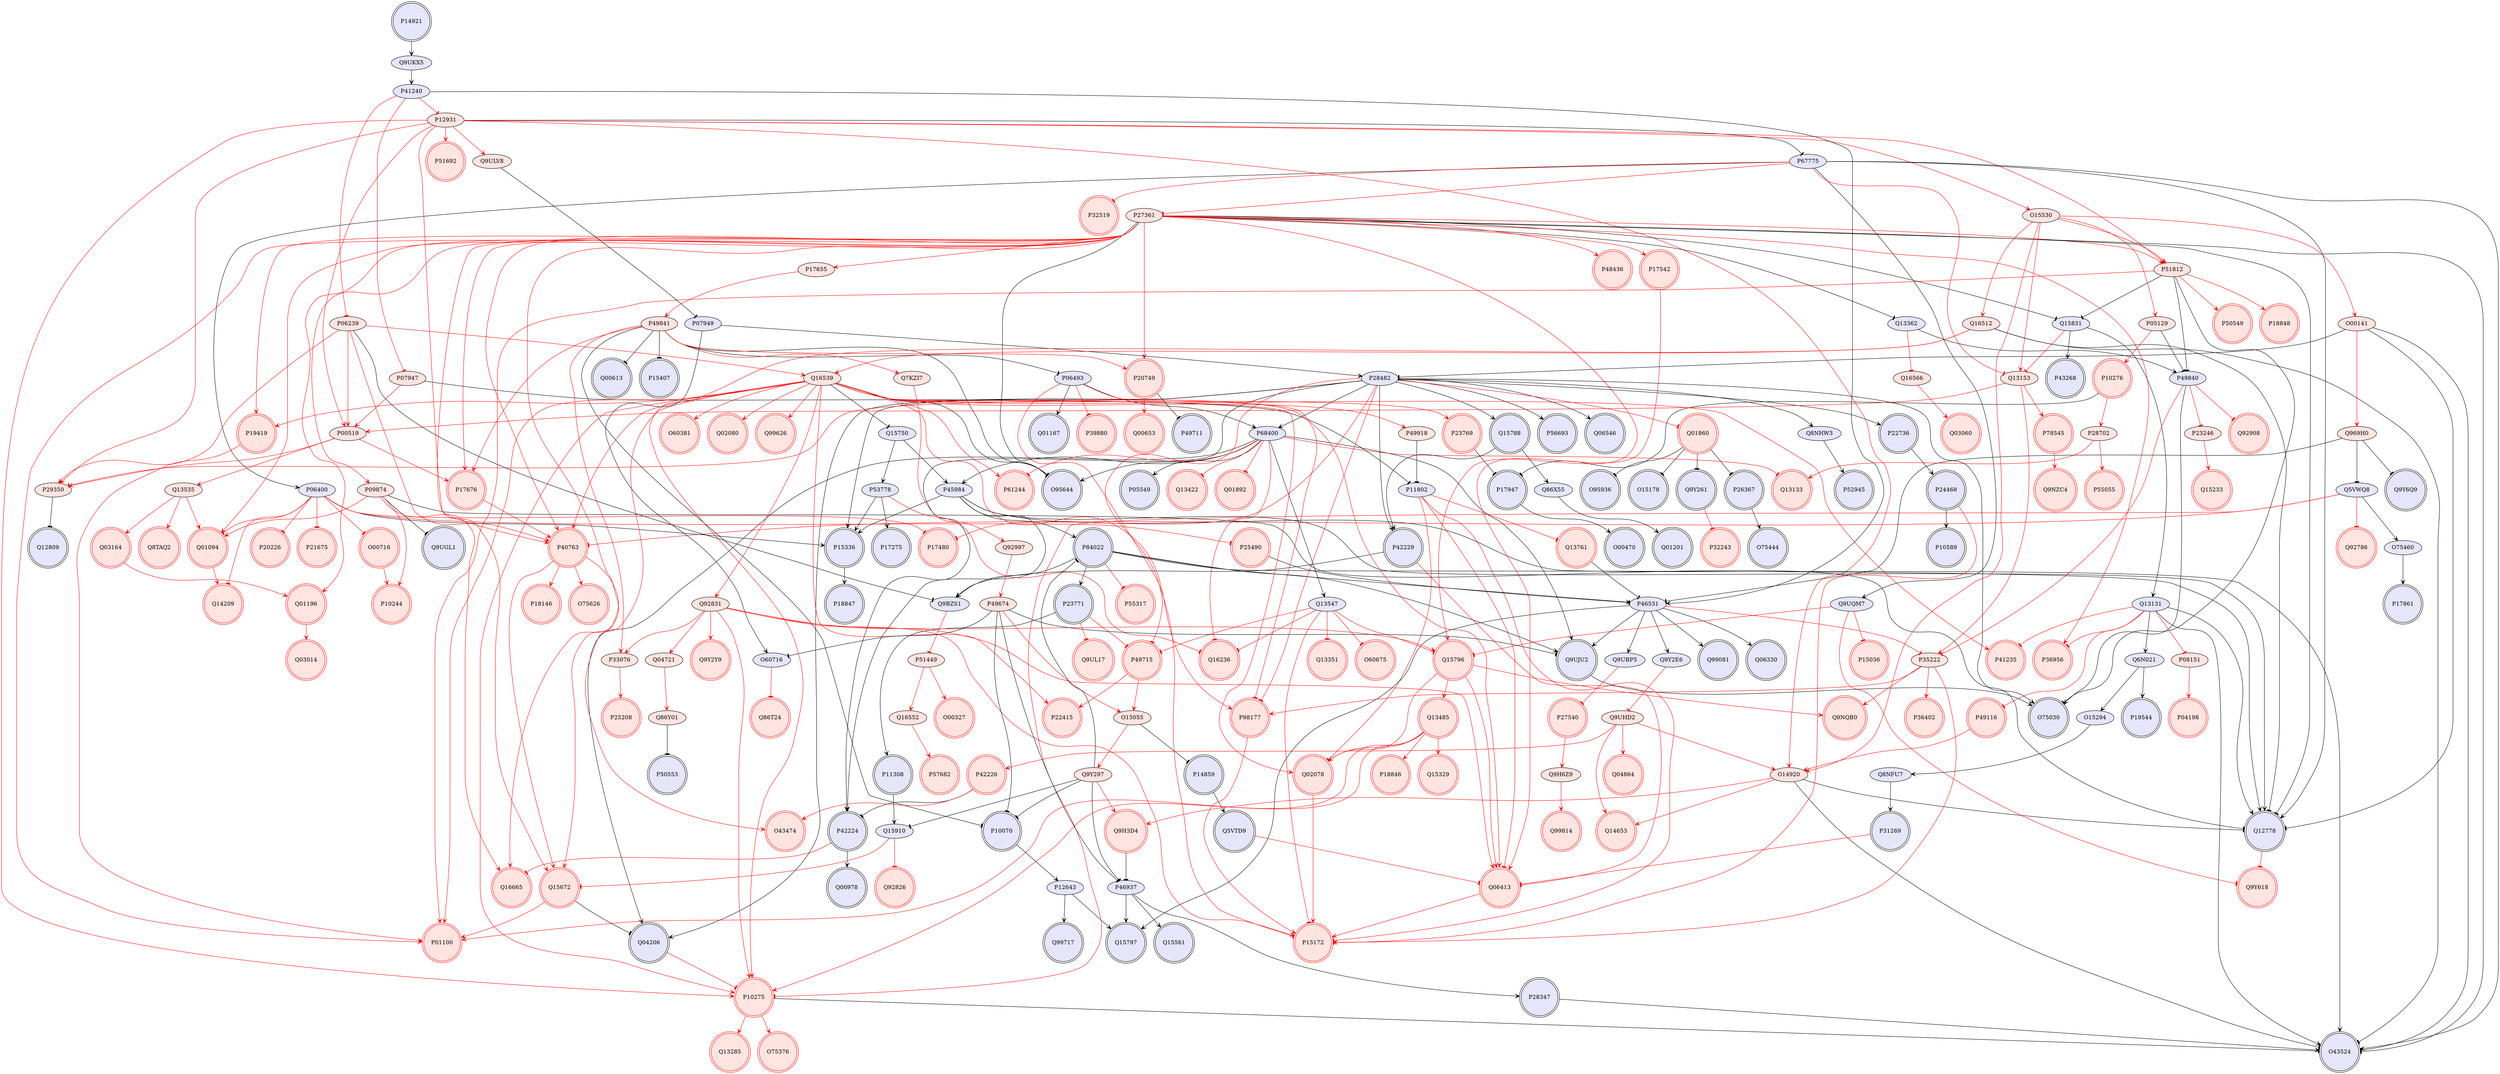 digraph {

P12931->P67775 [penwidth=1, color=black, arrowhead="tee"]
P07947->P11802 [penwidth=1, color=black, arrowhead="tee"]
P15336->P18847 [penwidth=1, color=black, arrowhead="vee"]
O75460->P17861 [penwidth=1, color=black, arrowhead="vee"]
P51812->Q15831 [penwidth=1, color=black, arrowhead="tee"]
P51812->P49840 [penwidth=1, color=black, arrowhead="tee"]
P51812->O75030 [penwidth=1, color=black, arrowhead="tee"]
P12643->Q99717 [penwidth=1, color=black, arrowhead="vee"]
O15055->P14859 [penwidth=1, color=black, arrowhead="tee"]
P27361->Q15831 [penwidth=1, color=black, arrowhead="tee"]
P27361->Q12778 [penwidth=1, color=black, arrowhead="tee"]
P27361->Q13362 [penwidth=1, color=black, arrowhead="tee"]
P27361->O43524 [penwidth=1, color=black, arrowhead="tee"]
P27361->O95644 [penwidth=1, color=black, arrowhead="tee"]
P46937->Q15797 [penwidth=1, color=black, arrowhead="vee"]
P46531->Q15797 [penwidth=1, color=black, arrowhead="vee"]
P12643->Q15797 [penwidth=1, color=black, arrowhead="vee"]
Q9H3D4->P46937 [penwidth=1, color=black, arrowhead="tee"]
P46937->Q15561 [penwidth=1, color=black, arrowhead="vee"]
P46937->P28347 [penwidth=1, color=black, arrowhead="vee"]
O14920->Q12778 [penwidth=1, color=black, arrowhead="tee"]
O14920->O43524 [penwidth=1, color=black, arrowhead="tee"]
Q5VWQ8->O75460 [penwidth=1, color=black, arrowhead="vee"]
P25490->P46531 [penwidth=1, color=black, arrowhead="tee"]
Q969H0->Q9Y6Q9 [penwidth=1, color=black, arrowhead="tee"]
P49841->P10070 [penwidth=1, color=black, arrowhead="tee"]
P06493->P68400 [penwidth=1, color=black, arrowhead="vee"]
P49841->P06493 [penwidth=1, color=black, arrowhead="tee"]
P06493->Q01167 [penwidth=1, color=black, arrowhead="vee"]
Q15831->Q13131 [penwidth=1, color=black, arrowhead="vee"]
Q15831->P43268 [penwidth=1, color=black, arrowhead="vee"]
Q15788->Q86X55 [penwidth=1, color=black, arrowhead="vee"]
Q86X55->Q01201 [penwidth=1, color=black, arrowhead="vee"]
P29350->Q12809 [penwidth=1, color=black, arrowhead="tee"]
Q9ULV8->P07949 [penwidth=1, color=black, arrowhead="tee"]
P67775->Q12778 [penwidth=1, color=black, arrowhead="vee"]
P67775->Q9UQM7 [penwidth=1, color=black, arrowhead="vee"]
P67775->P06400 [penwidth=1, color=black, arrowhead="vee"]
P67775->O43524 [penwidth=1, color=black, arrowhead="vee"]
O00141->Q12778 [penwidth=1, color=black, arrowhead="tee"]
P45984->Q12778 [penwidth=1, color=black, arrowhead="vee"]
P84022->Q12778 [penwidth=1, color=black, arrowhead="vee"]
P09874->Q12778 [penwidth=1, color=black, arrowhead="tee"]
Q13131->Q12778 [penwidth=1, color=black, arrowhead="vee"]
Q16512->Q12778 [penwidth=1, color=black, arrowhead="tee"]
P05129->P49840 [penwidth=1, color=black, arrowhead="tee"]
P49840->O75030 [penwidth=1, color=black, arrowhead="vee"]
Q13362->P49840 [penwidth=1, color=black, arrowhead="vee"]
P42226->P42224 [penwidth=1, color=black, arrowhead="tee"]
P45984->P42224 [penwidth=1, color=black, arrowhead="vee"]
P28482->P42224 [penwidth=1, color=black, arrowhead="vee"]
P42224->Q00978 [penwidth=1, color=black, arrowhead="vee"]
P49841->Q00613 [penwidth=1, color=black, arrowhead="tee"]
Q15788->P42229 [penwidth=1, color=black, arrowhead="vee"]
P28482->Q15788 [penwidth=1, color=black, arrowhead="vee"]
P68400->Q9UJU2 [penwidth=1, color=black, arrowhead="vee"]
P46531->Q9UJU2 [penwidth=1, color=black, arrowhead="vee"]
Q9UJU2->O75030 [penwidth=1, color=black, arrowhead="vee"]
P84022->Q9UJU2 [penwidth=1, color=black, arrowhead="vee"]
P10276->P17947 [penwidth=1, color=black, arrowhead="tee"]
P10275->O43524 [penwidth=1, color=black, arrowhead="tee"]
P46531->Q06330 [penwidth=1, color=black, arrowhead="vee"]
O00141->O43524 [penwidth=1, color=black, arrowhead="tee"]
O00141->P28482 [penwidth=1, color=black, arrowhead="tee"]
P26367->O75444 [penwidth=1, color=black, arrowhead="vee"]
P84022->P23771 [penwidth=1, color=black, arrowhead="vee"]
P68400->Q13547 [penwidth=1, color=black, arrowhead="vee"]
P68400->P45984 [penwidth=1, color=black, arrowhead="vee"]
P45984->P15336 [penwidth=1, color=black, arrowhead="vee"]
P45984->P84022 [penwidth=1, color=black, arrowhead="vee"]
P45984->O43524 [penwidth=1, color=black, arrowhead="vee"]
Q15750->P45984 [penwidth=1, color=black, arrowhead="vee"]
P68400->Q04206 [penwidth=1, color=black, arrowhead="vee"]
P28482->P68400 [penwidth=1, color=black, arrowhead="vee"]
P68400->O95644 [penwidth=1, color=black, arrowhead="vee"]
P68400->P05549 [penwidth=1, color=black, arrowhead="vee"]
P06400->P15336 [penwidth=1, color=black, arrowhead="vee"]
P28482->P15336 [penwidth=1, color=black, arrowhead="vee"]
P53778->P15336 [penwidth=1, color=black, arrowhead="vee"]
P49841->P15407 [penwidth=1, color=black, arrowhead="tee"]
Q13761->P46531 [penwidth=1, color=black, arrowhead="tee"]
Q969H0->P46531 [penwidth=1, color=black, arrowhead="tee"]
P84022->P46531 [penwidth=1, color=black, arrowhead="vee"]
P41240->P46531 [penwidth=1, color=black, arrowhead="vee"]
P46531->Q9Y2E6 [penwidth=1, color=black, arrowhead="vee"]
P28482->Q06546 [penwidth=1, color=black, arrowhead="vee"]
P28482->O75030 [penwidth=1, color=black, arrowhead="vee"]
Q969H0->Q5VWQ8 [penwidth=1, color=black, arrowhead="tee"]
P28482->P42229 [penwidth=1, color=black, arrowhead="vee"]
P42229->Q9BZS1 [penwidth=1, color=black, arrowhead="vee"]
Q15672->Q04206 [penwidth=1, color=black, arrowhead="tee"]
P28482->Q04206 [penwidth=1, color=black, arrowhead="vee"]
P28482->P22736 [penwidth=1, color=black, arrowhead="vee"]
P22736->P24468 [penwidth=1, color=black, arrowhead="vee"]
P84022->Q9BZS1 [penwidth=1, color=black, arrowhead="vee"]
Q8NFU7->P31269 [penwidth=1, color=black, arrowhead="vee"]
P09874->Q9UGL1 [penwidth=1, color=black, arrowhead="tee"]
Q13131->O43524 [penwidth=1, color=black, arrowhead="vee"]
Q16512->O43524 [penwidth=1, color=black, arrowhead="tee"]
P23769->P17947 [penwidth=1, color=black, arrowhead="tee"]
P07949->O60716 [penwidth=1, color=black, arrowhead="vee"]
P07949->P28482 [penwidth=1, color=black, arrowhead="vee"]
Q16539->Q15750 [penwidth=1, color=black, arrowhead="tee"]
Q16539->O95644 [penwidth=1, color=black, arrowhead="tee"]
P49841->O95644 [penwidth=1, color=black, arrowhead="tee"]
P28482->Q8NHW3 [penwidth=1, color=black, arrowhead="vee"]
P28482->P56693 [penwidth=1, color=black, arrowhead="vee"]
Q15750->P53778 [penwidth=1, color=black, arrowhead="vee"]
P14921->Q9UKX5 [penwidth=1, color=black, arrowhead="vee"]
Q86Y01->P50553 [penwidth=1, color=black, arrowhead="tee"]
Q13131->Q6N021 [penwidth=1, color=black, arrowhead="vee"]
Q9UKX5->P41240 [penwidth=1, color=black, arrowhead="vee"]
P24468->P10589 [penwidth=1, color=black, arrowhead="vee"]
O15294->Q8NFU7 [penwidth=1, color=black, arrowhead="vee"]
Q6N021->P19544 [penwidth=1, color=black, arrowhead="vee"]
Q6N021->O15294 [penwidth=1, color=black, arrowhead="vee"]
P23771->P11308 [penwidth=1, color=black, arrowhead="vee"]
Q01860->Q9Y261 [penwidth=1, color=black, arrowhead="tee"]
P14859->Q5VTD9 [penwidth=1, color=black, arrowhead="vee"]
P28347->O43524 [penwidth=1, color=black, arrowhead="vee"]
P20749->P49711 [penwidth=1, color=black, arrowhead="tee"]
Q01860->O95936 [penwidth=1, color=black, arrowhead="tee"]
Q01860->P26367 [penwidth=1, color=black, arrowhead="tee"]
Q01860->O15178 [penwidth=1, color=black, arrowhead="tee"]
P11308->Q15910 [penwidth=1, color=black, arrowhead="vee"]
P46531->Q99081 [penwidth=1, color=black, arrowhead="vee"]
P53778->P17275 [penwidth=1, color=black, arrowhead="vee"]
P17947->O00470 [penwidth=1, color=black, arrowhead="vee"]
Q8NHW3->P52945 [penwidth=1, color=black, arrowhead="vee"]
P46531->Q9UBP5 [penwidth=1, color=black, arrowhead="vee"]
P10070->P12643 [penwidth=1, color=black, arrowhead="vee"]
P12931->P51812 [penwidth=1, color=red, arrowhead="vee"]
P12931->P51692 [penwidth=1, color=red, arrowhead="vee"]
P12931->P40763 [penwidth=1, color=red, arrowhead="vee"]
P12931->O14920 [penwidth=1, color=red, arrowhead="vee"]
P12931->P29350 [penwidth=1, color=red, arrowhead="vee"]
P12931->Q9ULV8 [penwidth=1, color=red, arrowhead="vee"]
P12931->P10275 [penwidth=1, color=red, arrowhead="vee"]
P12931->O15530 [penwidth=1, color=red, arrowhead="vee"]
P12931->P00519 [penwidth=1, color=red, arrowhead="vee"]
P41240->P12931 [penwidth=1, color=red, arrowhead="tee"]
P07947->P00519 [penwidth=1, color=red, arrowhead="vee"]
P41240->P07947 [penwidth=1, color=red, arrowhead="tee"]
P27361->P51812 [penwidth=1, color=red, arrowhead="vee"]
P51812->P18848 [penwidth=1, color=red, arrowhead="vee"]
O15530->P51812 [penwidth=1, color=red, arrowhead="vee"]
P51812->P01100 [penwidth=1, color=red, arrowhead="vee"]
P51812->P50549 [penwidth=1, color=red, arrowhead="vee"]
P51449->O00327 [penwidth=1, color=red, arrowhead="vee"]
P27361->Q15796 [penwidth=1, color=red, arrowhead="vee"]
P27361->P40763 [penwidth=1, color=red, arrowhead="vee"]
P27361->P36956 [penwidth=1, color=red, arrowhead="vee"]
P67775->P27361 [penwidth=1, color=red, arrowhead="tee"]
P27361->P17655 [penwidth=1, color=red, arrowhead="vee"]
P27361->P20749 [penwidth=1, color=red, arrowhead="vee"]
P27361->Q01094 [penwidth=1, color=red, arrowhead="vee"]
P27361->Q16665 [penwidth=1, color=red, arrowhead="vee"]
P27361->P17676 [penwidth=1, color=red, arrowhead="vee"]
P27361->Q15672 [penwidth=1, color=red, arrowhead="vee"]
P27361->P09874 [penwidth=1, color=red, arrowhead="vee"]
P27361->Q01196 [penwidth=1, color=red, arrowhead="vee"]
P27361->P01100 [penwidth=1, color=red, arrowhead="vee"]
P27361->P17542 [penwidth=1, color=red, arrowhead="vee"]
P27361->P19419 [penwidth=1, color=red, arrowhead="vee"]
Q13131->P08151 [penwidth=1, color=red, arrowhead="tee"]
Q15796->Q13485 [penwidth=1, color=red, arrowhead="vee"]
Q92831->Q15796 [penwidth=1, color=red, arrowhead="vee"]
Q15796->Q9NQB0 [penwidth=1, color=red, arrowhead="vee"]
Q13547->Q15796 [penwidth=1, color=red, arrowhead="tee"]
Q9UQM7->Q15796 [penwidth=1, color=red, arrowhead="tee"]
Q15796->Q02078 [penwidth=1, color=red, arrowhead="vee"]
Q15796->Q06413 [penwidth=1, color=red, arrowhead="vee"]
P35222->Q9NQB0 [penwidth=1, color=red, arrowhead="vee"]
P49840->P35222 [penwidth=1, color=red, arrowhead="tee"]
P35222->P15172 [penwidth=1, color=red, arrowhead="vee"]
P46531->P35222 [penwidth=1, color=red, arrowhead="tee"]
Q13153->P35222 [penwidth=1, color=red, arrowhead="vee"]
P35222->P36402 [penwidth=1, color=red, arrowhead="vee"]
P35222->P98177 [penwidth=1, color=red, arrowhead="vee"]
P20749->Q00653 [penwidth=1, color=red, arrowhead="vee"]
P40763->O43474 [penwidth=1, color=red, arrowhead="vee"]
P40763->P18146 [penwidth=1, color=red, arrowhead="vee"]
P40763->O75626 [penwidth=1, color=red, arrowhead="vee"]
P17676->P40763 [penwidth=1, color=red, arrowhead="vee"]
P40763->Q15672 [penwidth=1, color=red, arrowhead="vee"]
Q16539->P40763 [penwidth=1, color=red, arrowhead="vee"]
Q5VWQ8->P40763 [penwidth=1, color=red, arrowhead="tee"]
Q13485->P10275 [penwidth=1, color=red, arrowhead="vee"]
Q13485->P18846 [penwidth=1, color=red, arrowhead="vee"]
Q13485->Q02078 [penwidth=1, color=red, arrowhead="vee"]
Q13485->P01100 [penwidth=1, color=red, arrowhead="vee"]
Q13485->Q15329 [penwidth=1, color=red, arrowhead="vee"]
P27540->Q9H6Z9 [penwidth=1, color=red, arrowhead="vee"]
Q9UBP5->P27540 [penwidth=1, color=red, arrowhead="tee"]
O00716->P10244 [penwidth=1, color=red, arrowhead="vee"]
P09874->P10244 [penwidth=1, color=red, arrowhead="vee"]
P49116->O14920 [penwidth=1, color=red, arrowhead="vee"]
Q13131->P49116 [penwidth=1, color=red, arrowhead="tee"]
P23771->P49715 [penwidth=1, color=red, arrowhead="tee"]
P49715->P22415 [penwidth=1, color=red, arrowhead="vee"]
P28482->P49715 [penwidth=1, color=red, arrowhead="tee"]
Q9Y261->P32243 [penwidth=1, color=red, arrowhead="tee"]
O14920->Q14653 [penwidth=1, color=red, arrowhead="vee"]
O14920->Q9H3D4 [penwidth=1, color=red, arrowhead="vee"]
O15530->O14920 [penwidth=1, color=red, arrowhead="vee"]
Q9UHD2->O14920 [penwidth=1, color=red, arrowhead="vee"]
Q92831->P10275 [penwidth=1, color=red, arrowhead="vee"]
Q92831->P15172 [penwidth=1, color=red, arrowhead="vee"]
Q16539->Q92831 [penwidth=1, color=red, arrowhead="vee"]
Q92831->Q04721 [penwidth=1, color=red, arrowhead="vee"]
Q92831->Q06413 [penwidth=1, color=red, arrowhead="vee"]
Q92831->P33076 [penwidth=1, color=red, arrowhead="vee"]
Q92831->Q9Y2Y9 [penwidth=1, color=red, arrowhead="vee"]
P06400->P25490 [penwidth=1, color=red, arrowhead="tee"]
Q13131->P36956 [penwidth=1, color=red, arrowhead="tee"]
P23246->Q15233 [penwidth=1, color=red, arrowhead="vee"]
P06400->O00716 [penwidth=1, color=red, arrowhead="tee"]
Q12778->Q9Y618 [penwidth=1, color=red, arrowhead="tee"]
Q9UQM7->Q9Y618 [penwidth=1, color=red, arrowhead="tee"]
P06493->P15172 [penwidth=1, color=red, arrowhead="tee"]
P06493->P98177 [penwidth=1, color=red, arrowhead="tee"]
P06493->P39880 [penwidth=1, color=red, arrowhead="tee"]
P10275->O75376 [penwidth=1, color=red, arrowhead="vee"]
Q01094->Q14209 [penwidth=1, color=red, arrowhead="vee"]
P06400->Q14209 [penwidth=1, color=red, arrowhead="tee"]
Q15831->Q13153 [penwidth=1, color=red, arrowhead="tee"]
P00519->P29350 [penwidth=1, color=red, arrowhead="vee"]
P28482->P29350 [penwidth=1, color=red, arrowhead="tee"]
P67775->Q13153 [penwidth=1, color=red, arrowhead="tee"]
P67775->P32519 [penwidth=1, color=red, arrowhead="tee"]
P06400->P20226 [penwidth=1, color=red, arrowhead="tee"]
P49840->P23246 [penwidth=1, color=red, arrowhead="tee"]
P49840->Q92908 [penwidth=1, color=red, arrowhead="tee"]
Q9UHD2->Q14653 [penwidth=1, color=red, arrowhead="vee"]
P42224->Q16665 [penwidth=1, color=red, arrowhead="tee"]
P05129->P10276 [penwidth=1, color=red, arrowhead="vee"]
P10276->P28702 [penwidth=1, color=red, arrowhead="vee"]
Q04206->P10275 [penwidth=1, color=red, arrowhead="tee"]
Q16539->P10275 [penwidth=1, color=red, arrowhead="vee"]
P10275->Q13285 [penwidth=1, color=red, arrowhead="vee"]
Q16512->P10275 [penwidth=1, color=red, arrowhead="vee"]
Q5VWQ8->P10275 [penwidth=1, color=red, arrowhead="tee"]
O15530->P05129 [penwidth=1, color=red, arrowhead="vee"]
Q13547->P15172 [penwidth=1, color=red, arrowhead="tee"]
Q02078->P15172 [penwidth=1, color=red, arrowhead="vee"]
P11802->P15172 [penwidth=1, color=red, arrowhead="tee"]
P24468->P15172 [penwidth=1, color=red, arrowhead="tee"]
Q06413->P15172 [penwidth=1, color=red, arrowhead="vee"]
O15530->O00141 [penwidth=1, color=red, arrowhead="vee"]
O00141->Q969H0 [penwidth=1, color=red, arrowhead="vee"]
Q13535->Q8TAQ2 [penwidth=1, color=red, arrowhead="vee"]
Q13535->Q01094 [penwidth=1, color=red, arrowhead="vee"]
P00519->Q13535 [penwidth=1, color=red, arrowhead="vee"]
Q13535->Q03164 [penwidth=1, color=red, arrowhead="vee"]
P17655->P49841 [penwidth=1, color=red, arrowhead="vee"]
P23771->Q9UL17 [penwidth=1, color=red, arrowhead="tee"]
P68400->P61244 [penwidth=1, color=red, arrowhead="tee"]
Q16539->P61244 [penwidth=1, color=red, arrowhead="vee"]
Q13547->O60675 [penwidth=1, color=red, arrowhead="tee"]
Q13547->Q16236 [penwidth=1, color=red, arrowhead="tee"]
Q13547->Q13351 [penwidth=1, color=red, arrowhead="tee"]
O15530->Q13153 [penwidth=1, color=red, arrowhead="vee"]
O15530->Q16512 [penwidth=1, color=red, arrowhead="vee"]
Q9UQM7->P15036 [penwidth=1, color=red, arrowhead="tee"]
Q9UHD2->P42226 [penwidth=1, color=red, arrowhead="vee"]
P33076->P25208 [penwidth=1, color=red, arrowhead="vee"]
Q9H6Z9->Q99814 [penwidth=1, color=red, arrowhead="vee"]
Q16539->P22415 [penwidth=1, color=red, arrowhead="vee"]
P68400->Q16236 [penwidth=1, color=red, arrowhead="tee"]
P68400->Q13133 [penwidth=1, color=red, arrowhead="tee"]
P68400->Q13422 [penwidth=1, color=red, arrowhead="tee"]
P68400->Q01892 [penwidth=1, color=red, arrowhead="tee"]
P49841->P20749 [penwidth=1, color=red, arrowhead="vee"]
P06400->Q01094 [penwidth=1, color=red, arrowhead="tee"]
P09874->Q01094 [penwidth=1, color=red, arrowhead="vee"]
P11802->Q13761 [penwidth=1, color=red, arrowhead="tee"]
P06400->P21675 [penwidth=1, color=red, arrowhead="tee"]
P06400->P17480 [penwidth=1, color=red, arrowhead="tee"]
Q13153->P00519 [penwidth=1, color=red, arrowhead="vee"]
Q13153->P78545 [penwidth=1, color=red, arrowhead="vee"]
Q16539->Q02078 [penwidth=1, color=red, arrowhead="vee"]
P11802->Q02078 [penwidth=1, color=red, arrowhead="tee"]
P09874->Q16665 [penwidth=1, color=red, arrowhead="vee"]
P00519->P17676 [penwidth=1, color=red, arrowhead="vee"]
P49841->P17676 [penwidth=1, color=red, arrowhead="vee"]
P53778->Q16236 [penwidth=1, color=red, arrowhead="tee"]
Q9UHD2->Q04864 [penwidth=1, color=red, arrowhead="vee"]
Q13362->Q16566 [penwidth=1, color=red, arrowhead="tee"]
P84022->P55317 [penwidth=1, color=red, arrowhead="tee"]
Q16539->Q15672 [penwidth=1, color=red, arrowhead="vee"]
Q16539->O60381 [penwidth=1, color=red, arrowhead="vee"]
Q03164->Q01196 [penwidth=1, color=red, arrowhead="vee"]
Q9BZS1->P51449 [penwidth=1, color=red, arrowhead="tee"]
Q01196->Q03014 [penwidth=1, color=red, arrowhead="vee"]
Q16539->P01100 [penwidth=1, color=red, arrowhead="vee"]
Q16539->P98177 [penwidth=1, color=red, arrowhead="vee"]
Q16512->Q16539 [penwidth=1, color=red, arrowhead="vee"]
Q16539->P41235 [penwidth=1, color=red, arrowhead="vee"]
Q16539->P19419 [penwidth=1, color=red, arrowhead="vee"]
Q16539->P23769 [penwidth=1, color=red, arrowhead="vee"]
Q16539->Q02080 [penwidth=1, color=red, arrowhead="vee"]
Q16539->Q99626 [penwidth=1, color=red, arrowhead="vee"]
Q16539->Q06413 [penwidth=1, color=red, arrowhead="vee"]
P19419->P01100 [penwidth=1, color=red, arrowhead="vee"]
Q9Y2E6->Q9UHD2 [penwidth=1, color=red, arrowhead="tee"]
O60716->Q86T24 [penwidth=1, color=red, arrowhead="tee"]
P49841->P33076 [penwidth=1, color=red, arrowhead="vee"]
P28482->P98177 [penwidth=1, color=red, arrowhead="tee"]
P28482->Q01860 [penwidth=1, color=red, arrowhead="tee"]
P28482->P17480 [penwidth=1, color=red, arrowhead="tee"]
P11802->Q06413 [penwidth=1, color=red, arrowhead="tee"]
P28702->Q13133 [penwidth=1, color=red, arrowhead="vee"]
Q04721->Q86Y01 [penwidth=1, color=red, arrowhead="vee"]
P28702->P55055 [penwidth=1, color=red, arrowhead="vee"]
Q13131->P41235 [penwidth=1, color=red, arrowhead="tee"]
P78545->Q9NZC4 [penwidth=1, color=red, arrowhead="vee"]
Q16566->Q03060 [penwidth=1, color=red, arrowhead="vee"]
P98177->P15172 [penwidth=1, color=red, arrowhead="vee"]
Q13547->P49715 [penwidth=1, color=red, arrowhead="tee"]
P49715->O15055 [penwidth=1, color=red, arrowhead="vee"]
Q15672->P01100 [penwidth=1, color=red, arrowhead="vee"]
P08151->P04198 [penwidth=1, color=red, arrowhead="vee"]
P17542->Q06413 [penwidth=1, color=red, arrowhead="vee"]
P42229->Q06413 [penwidth=1, color=red, arrowhead="tee"]
Q5VTD9->Q06413 [penwidth=1, color=red, arrowhead="tee"]
P31269->Q06413 [penwidth=1, color=red, arrowhead="tee"]
Q15910->Q92826 [penwidth=1, color=red, arrowhead="tee"]
Q15910->Q15672 [penwidth=1, color=red, arrowhead="tee"]
P27361->P48436 [penwidth=1, color=red, arrowhead="vee"]
Q16552->P57682 [penwidth=1, color=red, arrowhead="vee"]
Q5VWQ8->Q92786 [penwidth=1, color=red, arrowhead="tee"]
P42226->O43474 [penwidth=1, color=red, arrowhead="vee"]
P51449->Q16552 [penwidth=1, color=red, arrowhead="vee"]
P06239->Q9BZS1 [penwidth=1, color=black, arrowhead="tee"]
P49674->P46937 [penwidth=1, color=black, arrowhead="tee"]
Q9Y297->P46937 [penwidth=1, color=black, arrowhead="tee"]
P49674->P10070 [penwidth=1, color=black, arrowhead="tee"]
Q9Y297->P10070 [penwidth=1, color=black, arrowhead="tee"]
P49674->Q9UJU2 [penwidth=1, color=black, arrowhead="tee"]
P49674->O60716 [penwidth=1, color=black, arrowhead="tee"]
Q9Y297->Q15910 [penwidth=1, color=black, arrowhead="tee"]
Q9Y297->P84022 [penwidth=1, color=black, arrowhead="tee"]
P49918->P11802 [penwidth=1, color=black, arrowhead="tee"]
P06239->P40763 [penwidth=1, color=red, arrowhead="vee"]
P06239->P29350 [penwidth=1, color=red, arrowhead="vee"]
P06239->P00519 [penwidth=1, color=red, arrowhead="vee"]
P06239->Q16539 [penwidth=1, color=red, arrowhead="vee"]
P41240->P06239 [penwidth=1, color=red, arrowhead="tee"]
Q92997->P49674 [penwidth=1, color=red, arrowhead="vee"]
P49674->O15055 [penwidth=1, color=red, arrowhead="vee"]
Q7KZI7->Q92997 [penwidth=1, color=red, arrowhead="vee"]
Q9Y297->Q9H3D4 [penwidth=1, color=red, arrowhead="vee"]
O15055->Q9Y297 [penwidth=1, color=red, arrowhead="vee"]
P49841->Q7KZI7 [penwidth=1, color=red, arrowhead="vee"]
Q16539->P49918 [penwidth=1, color=red, arrowhead="vee"]
P14921 [style=filled, color=black, fillcolor=lavender, shape=invhouse];
P10275 [style=filled, color=red, fillcolor=mistyrose, shape=doublecircle];
P27540 [style=filled, color=red, fillcolor=mistyrose, shape=doublecircle];
O00327 [style=filled, color=red, fillcolor=mistyrose, shape=doublecircle];
P50553 [style=filled, color=black, fillcolor=lavender, shape=doublecircle];
P18846 [style=filled, color=red, fillcolor=mistyrose, shape=doublecircle];
P15336 [style=filled, color=black, fillcolor=lavender, shape=doublecircle];
P18847 [style=filled, color=black, fillcolor=lavender, shape=doublecircle];
P18848 [style=filled, color=red, fillcolor=mistyrose, shape=doublecircle];
P20749 [style=filled, color=red, fillcolor=mistyrose, shape=doublecircle];
Q99626 [style=filled, color=red, fillcolor=mistyrose, shape=doublecircle];
P49715 [style=filled, color=red, fillcolor=mistyrose, shape=doublecircle];
P17676 [style=filled, color=red, fillcolor=mistyrose, shape=doublecircle];
Q03060 [style=filled, color=red, fillcolor=mistyrose, shape=doublecircle];
P49711 [style=filled, color=black, fillcolor=lavender, shape=doublecircle];
P39880 [style=filled, color=red, fillcolor=mistyrose, shape=doublecircle];
Q01094 [style=filled, color=red, fillcolor=mistyrose, shape=doublecircle];
Q14209 [style=filled, color=red, fillcolor=mistyrose, shape=doublecircle];
O00716 [style=filled, color=red, fillcolor=mistyrose, shape=doublecircle];
Q15329 [style=filled, color=red, fillcolor=mistyrose, shape=doublecircle];
P18146 [style=filled, color=red, fillcolor=mistyrose, shape=doublecircle];
Q9NZC4 [style=filled, color=red, fillcolor=mistyrose, shape=doublecircle];
P32519 [style=filled, color=red, fillcolor=mistyrose, shape=doublecircle];
P78545 [style=filled, color=red, fillcolor=mistyrose, shape=doublecircle];
P19419 [style=filled, color=red, fillcolor=mistyrose, shape=doublecircle];
O95936 [style=filled, color=black, fillcolor=lavender, shape=doublecircle];
Q99814 [style=filled, color=red, fillcolor=mistyrose, shape=doublecircle];
P11308 [style=filled, color=black, fillcolor=lavender, shape=doublecircle];
Q12809 [style=filled, color=black, fillcolor=lavender, shape=doublecircle];
P14921 [style=filled, color=black, fillcolor=lavender, shape=doublecircle];
P15036 [style=filled, color=red, fillcolor=mistyrose, shape=doublecircle];
P50549 [style=filled, color=red, fillcolor=mistyrose, shape=doublecircle];
P43268 [style=filled, color=black, fillcolor=lavender, shape=doublecircle];
P01100 [style=filled, color=red, fillcolor=mistyrose, shape=doublecircle];
P15407 [style=filled, color=black, fillcolor=lavender, shape=doublecircle];
P55317 [style=filled, color=red, fillcolor=mistyrose, shape=doublecircle];
Q9Y261 [style=filled, color=black, fillcolor=lavender, shape=doublecircle];
Q01167 [style=filled, color=black, fillcolor=lavender, shape=doublecircle];
Q12778 [style=filled, color=black, fillcolor=lavender, shape=doublecircle];
O43524 [style=filled, color=black, fillcolor=lavender, shape=doublecircle];
P98177 [style=filled, color=red, fillcolor=mistyrose, shape=doublecircle];
Q06546 [style=filled, color=black, fillcolor=lavender, shape=doublecircle];
P23769 [style=filled, color=red, fillcolor=mistyrose, shape=doublecircle];
P23771 [style=filled, color=black, fillcolor=lavender, shape=doublecircle];
Q92908 [style=filled, color=red, fillcolor=mistyrose, shape=doublecircle];
Q5VTD9 [style=filled, color=black, fillcolor=lavender, shape=doublecircle];
P10070 [style=filled, color=black, fillcolor=lavender, shape=doublecircle];
O60381 [style=filled, color=red, fillcolor=mistyrose, shape=doublecircle];
Q03014 [style=filled, color=red, fillcolor=mistyrose, shape=doublecircle];
Q16665 [style=filled, color=red, fillcolor=mistyrose, shape=doublecircle];
P41235 [style=filled, color=red, fillcolor=mistyrose, shape=doublecircle];
P31269 [style=filled, color=black, fillcolor=lavender, shape=doublecircle];
Q92826 [style=filled, color=red, fillcolor=mistyrose, shape=doublecircle];
Q00613 [style=filled, color=black, fillcolor=lavender, shape=doublecircle];
Q13422 [style=filled, color=red, fillcolor=mistyrose, shape=doublecircle];
Q14653 [style=filled, color=red, fillcolor=mistyrose, shape=doublecircle];
Q00978 [style=filled, color=black, fillcolor=lavender, shape=doublecircle];
P17275 [style=filled, color=black, fillcolor=lavender, shape=doublecircle];
Q9UGL1 [style=filled, color=black, fillcolor=lavender, shape=doublecircle];
Q13351 [style=filled, color=red, fillcolor=mistyrose, shape=doublecircle];
Q9Y2Y9 [style=filled, color=red, fillcolor=mistyrose, shape=doublecircle];
P57682 [style=filled, color=red, fillcolor=mistyrose, shape=doublecircle];
O43474 [style=filled, color=red, fillcolor=mistyrose, shape=doublecircle];
Q03164 [style=filled, color=red, fillcolor=mistyrose, shape=doublecircle];
Q9UJU2 [style=filled, color=black, fillcolor=lavender, shape=doublecircle];
O75444 [style=filled, color=black, fillcolor=lavender, shape=doublecircle];
O60675 [style=filled, color=red, fillcolor=mistyrose, shape=doublecircle];
P61244 [style=filled, color=red, fillcolor=mistyrose, shape=doublecircle];
Q02078 [style=filled, color=red, fillcolor=mistyrose, shape=doublecircle];
Q02080 [style=filled, color=red, fillcolor=mistyrose, shape=doublecircle];
Q06413 [style=filled, color=red, fillcolor=mistyrose, shape=doublecircle];
O00470 [style=filled, color=black, fillcolor=lavender, shape=doublecircle];
O75030 [style=filled, color=black, fillcolor=lavender, shape=doublecircle];
P10244 [style=filled, color=red, fillcolor=mistyrose, shape=doublecircle];
P04198 [style=filled, color=red, fillcolor=mistyrose, shape=doublecircle];
P15172 [style=filled, color=red, fillcolor=mistyrose, shape=doublecircle];
Q15788 [style=filled, color=black, fillcolor=lavender, shape=doublecircle];
Q9Y6Q9 [style=filled, color=black, fillcolor=lavender, shape=doublecircle];
O75376 [style=filled, color=red, fillcolor=mistyrose, shape=doublecircle];
O95644 [style=filled, color=black, fillcolor=lavender, shape=doublecircle];
Q16236 [style=filled, color=red, fillcolor=mistyrose, shape=doublecircle];
Q00653 [style=filled, color=red, fillcolor=mistyrose, shape=doublecircle];
P25208 [style=filled, color=red, fillcolor=mistyrose, shape=doublecircle];
Q15233 [style=filled, color=red, fillcolor=mistyrose, shape=doublecircle];
P55055 [style=filled, color=red, fillcolor=mistyrose, shape=doublecircle];
Q13133 [style=filled, color=red, fillcolor=mistyrose, shape=doublecircle];
P49116 [style=filled, color=red, fillcolor=mistyrose, shape=doublecircle];
P10589 [style=filled, color=black, fillcolor=lavender, shape=doublecircle];
P24468 [style=filled, color=black, fillcolor=lavender, shape=doublecircle];
Q9Y618 [style=filled, color=red, fillcolor=mistyrose, shape=doublecircle];
P22736 [style=filled, color=black, fillcolor=lavender, shape=doublecircle];
Q13285 [style=filled, color=red, fillcolor=mistyrose, shape=doublecircle];
P32243 [style=filled, color=red, fillcolor=mistyrose, shape=doublecircle];
P26367 [style=filled, color=black, fillcolor=lavender, shape=doublecircle];
P52945 [style=filled, color=black, fillcolor=lavender, shape=doublecircle];
P14859 [style=filled, color=black, fillcolor=lavender, shape=doublecircle];
Q01860 [style=filled, color=red, fillcolor=mistyrose, shape=doublecircle];
O75626 [style=filled, color=red, fillcolor=mistyrose, shape=doublecircle];
Q92786 [style=filled, color=red, fillcolor=mistyrose, shape=doublecircle];
P10276 [style=filled, color=red, fillcolor=mistyrose, shape=doublecircle];
Q06330 [style=filled, color=black, fillcolor=lavender, shape=doublecircle];
Q04864 [style=filled, color=red, fillcolor=mistyrose, shape=doublecircle];
Q04206 [style=filled, color=black, fillcolor=lavender, shape=doublecircle];
Q01201 [style=filled, color=black, fillcolor=lavender, shape=doublecircle];
Q01196 [style=filled, color=red, fillcolor=mistyrose, shape=doublecircle];
Q13761 [style=filled, color=red, fillcolor=mistyrose, shape=doublecircle];
Q15797 [style=filled, color=black, fillcolor=lavender, shape=doublecircle];
Q15796 [style=filled, color=red, fillcolor=mistyrose, shape=doublecircle];
P84022 [style=filled, color=black, fillcolor=lavender, shape=doublecircle];
Q13485 [style=filled, color=red, fillcolor=mistyrose, shape=doublecircle];
Q99717 [style=filled, color=black, fillcolor=lavender, shape=doublecircle];
Q8TAQ2 [style=filled, color=red, fillcolor=mistyrose, shape=doublecircle];
P56693 [style=filled, color=black, fillcolor=lavender, shape=doublecircle];
P48436 [style=filled, color=red, fillcolor=mistyrose, shape=doublecircle];
P17947 [style=filled, color=black, fillcolor=lavender, shape=doublecircle];
Q01892 [style=filled, color=red, fillcolor=mistyrose, shape=doublecircle];
P36956 [style=filled, color=red, fillcolor=mistyrose, shape=doublecircle];
P42224 [style=filled, color=black, fillcolor=lavender, shape=doublecircle];
P40763 [style=filled, color=red, fillcolor=mistyrose, shape=doublecircle];
P42229 [style=filled, color=black, fillcolor=lavender, shape=doublecircle];
P51692 [style=filled, color=red, fillcolor=mistyrose, shape=doublecircle];
P42226 [style=filled, color=red, fillcolor=mistyrose, shape=doublecircle];
O15178 [style=filled, color=black, fillcolor=lavender, shape=doublecircle];
P21675 [style=filled, color=red, fillcolor=mistyrose, shape=doublecircle];
P17542 [style=filled, color=red, fillcolor=mistyrose, shape=doublecircle];
P20226 [style=filled, color=red, fillcolor=mistyrose, shape=doublecircle];
Q9UL17 [style=filled, color=red, fillcolor=mistyrose, shape=doublecircle];
Q99081 [style=filled, color=black, fillcolor=lavender, shape=doublecircle];
P36402 [style=filled, color=red, fillcolor=mistyrose, shape=doublecircle];
Q9NQB0 [style=filled, color=red, fillcolor=mistyrose, shape=doublecircle];
P28347 [style=filled, color=black, fillcolor=lavender, shape=doublecircle];
Q15561 [style=filled, color=black, fillcolor=lavender, shape=doublecircle];
P05549 [style=filled, color=black, fillcolor=lavender, shape=doublecircle];
Q9H3D4 [style=filled, color=red, fillcolor=mistyrose, shape=doublecircle];
Q15672 [style=filled, color=red, fillcolor=mistyrose, shape=doublecircle];
P17480 [style=filled, color=red, fillcolor=mistyrose, shape=doublecircle];
P22415 [style=filled, color=red, fillcolor=mistyrose, shape=doublecircle];
P19544 [style=filled, color=black, fillcolor=lavender, shape=doublecircle];
P17861 [style=filled, color=black, fillcolor=lavender, shape=doublecircle];
P25490 [style=filled, color=red, fillcolor=mistyrose, shape=doublecircle];
Q86T24 [style=filled, color=red, fillcolor=mistyrose, shape=doublecircle];
P12931 [style=filled, fillcolor=mistyrose];
P07947 [style=filled, fillcolor=mistyrose];
O75460 [style=filled, fillcolor=lavender];
P51812 [style=filled, fillcolor=mistyrose];
P12643 [style=filled, fillcolor=lavender];
O15055 [style=filled, fillcolor=mistyrose];
P27361 [style=filled, fillcolor=mistyrose];
P46937 [style=filled, fillcolor=lavender];
P46531 [style=filled, fillcolor=lavender];
O14920 [style=filled, fillcolor=mistyrose];
Q5VWQ8 [style=filled, fillcolor=lavender];
Q969H0 [style=filled, fillcolor=mistyrose];
P49841 [style=filled, fillcolor=mistyrose];
P06493 [style=filled, fillcolor=lavender];
Q15831 [style=filled, fillcolor=lavender];
Q86X55 [style=filled, fillcolor=lavender];
P29350 [style=filled, fillcolor=mistyrose];
Q9ULV8 [style=filled, fillcolor=mistyrose];
P67775 [style=filled, fillcolor=lavender];
O00141 [style=filled, fillcolor=mistyrose];
P45984 [style=filled, fillcolor=lavender];
P09874 [style=filled, fillcolor=mistyrose];
Q13131 [style=filled, fillcolor=lavender];
Q16512 [style=filled, fillcolor=mistyrose];
P05129 [style=filled, fillcolor=mistyrose];
P49840 [style=filled, fillcolor=lavender];
Q13362 [style=filled, fillcolor=lavender];
P28482 [style=filled, fillcolor=lavender];
P68400 [style=filled, fillcolor=lavender];
Q15750 [style=filled, fillcolor=lavender];
P06400 [style=filled, fillcolor=lavender];
P53778 [style=filled, fillcolor=lavender];
P41240 [style=filled, fillcolor=lavender];
Q8NFU7 [style=filled, fillcolor=lavender];
P07949 [style=filled, fillcolor=lavender];
Q16539 [style=filled, fillcolor=mistyrose];
Q86Y01 [style=filled, fillcolor=mistyrose];
Q9UKX5 [style=filled, fillcolor=lavender];
O15294 [style=filled, fillcolor=lavender];
Q6N021 [style=filled, fillcolor=lavender];
Q8NHW3 [style=filled, fillcolor=lavender];
O15530 [style=filled, fillcolor=mistyrose];
P51449 [style=filled, fillcolor=mistyrose];
Q92831 [style=filled, fillcolor=mistyrose];
Q13547 [style=filled, fillcolor=lavender];
Q9UQM7 [style=filled, fillcolor=lavender];
P35222 [style=filled, fillcolor=mistyrose];
Q13153 [style=filled, fillcolor=mistyrose];
Q9UBP5 [style=filled, fillcolor=lavender];
Q9UHD2 [style=filled, fillcolor=mistyrose];
P23246 [style=filled, fillcolor=mistyrose];
P00519 [style=filled, fillcolor=mistyrose];
P11802 [style=filled, fillcolor=lavender];
Q13535 [style=filled, fillcolor=mistyrose];
P17655 [style=filled, fillcolor=mistyrose];
P33076 [style=filled, fillcolor=mistyrose];
Q9H6Z9 [style=filled, fillcolor=mistyrose];
Q9BZS1 [style=filled, fillcolor=lavender];
Q9Y2E6 [style=filled, fillcolor=lavender];
O60716 [style=filled, fillcolor=lavender];
P28702 [style=filled, fillcolor=mistyrose];
Q04721 [style=filled, fillcolor=mistyrose];
Q16566 [style=filled, fillcolor=mistyrose];
P08151 [style=filled, fillcolor=mistyrose];
Q15910 [style=filled, fillcolor=lavender];
Q16552 [style=filled, fillcolor=mistyrose];
P06239 [style=filled, fillcolor=mistyrose];
P49674 [style=filled, fillcolor=mistyrose];
Q9Y297 [style=filled, fillcolor=mistyrose];
P49918 [style=filled, fillcolor=mistyrose];
Q92997 [style=filled, fillcolor=mistyrose];
Q7KZI7 [style=filled, fillcolor=mistyrose];


}
